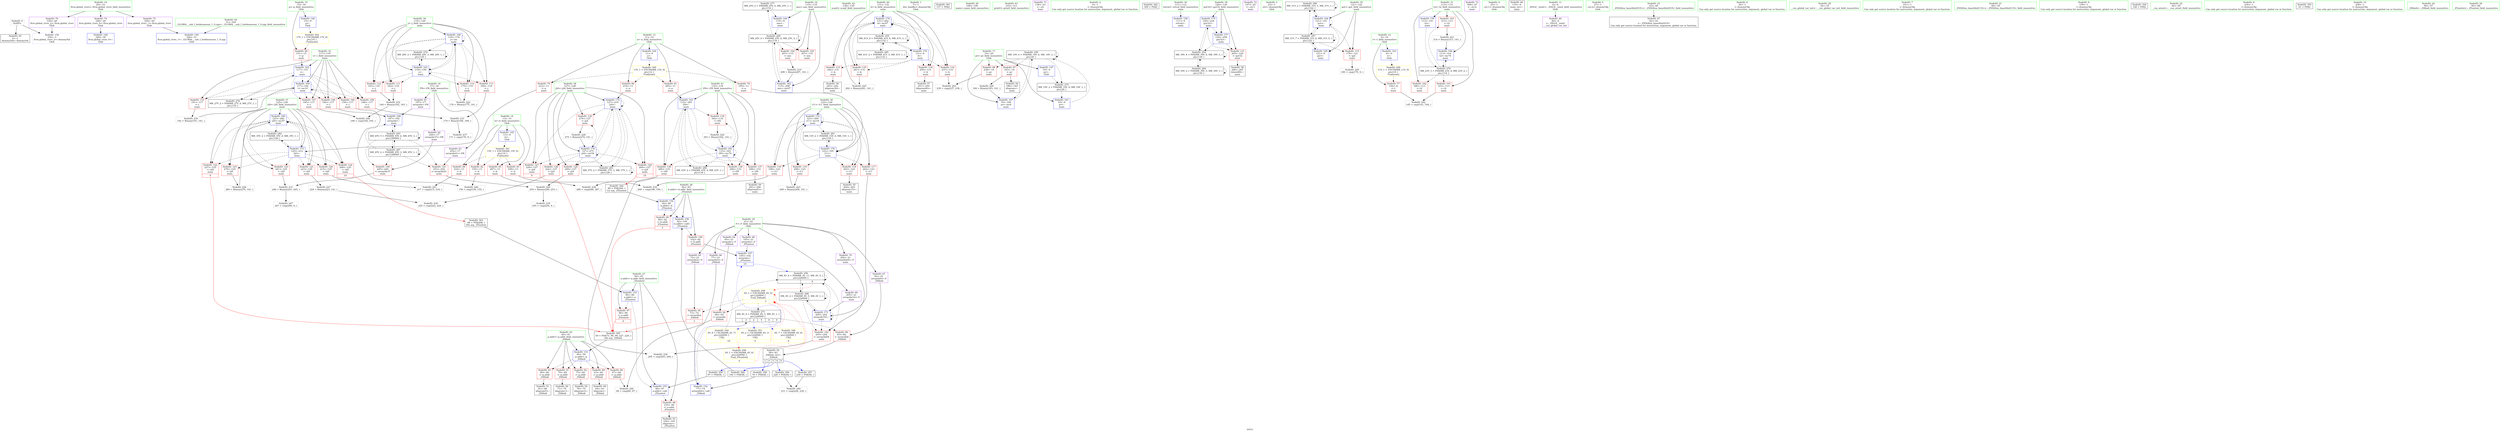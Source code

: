 digraph "SVFG" {
	label="SVFG";

	Node0x55d8b4925280 [shape=record,color=grey,label="{NodeID: 0\nNullPtr}"];
	Node0x55d8b4925280 -> Node0x55d8b494dac0[style=solid];
	Node0x55d8b4925280 -> Node0x55d8b4955170[style=solid];
	Node0x55d8b4956a00 [shape=record,color=blue,label="{NodeID: 180\n125\<--280\ni20\<--inc57\nmain\n}"];
	Node0x55d8b4956a00 -> Node0x55d8b49537c0[style=dashed];
	Node0x55d8b4956a00 -> Node0x55d8b4953890[style=dashed];
	Node0x55d8b4956a00 -> Node0x55d8b4953960[style=dashed];
	Node0x55d8b4956a00 -> Node0x55d8b4953a30[style=dashed];
	Node0x55d8b4956a00 -> Node0x55d8b4953b00[style=dashed];
	Node0x55d8b4956a00 -> Node0x55d8b4953bd0[style=dashed];
	Node0x55d8b4956a00 -> Node0x55d8b4956a00[style=dashed];
	Node0x55d8b4956a00 -> Node0x55d8b4970120[style=dashed];
	Node0x55d8b494dd40 [shape=record,color=red,label="{NodeID: 97\n96\<--90\n\<--a.addr\n_Z5uniteii\n|{<s0>4}}"];
	Node0x55d8b494dd40:s0 -> Node0x55d8b498b890[style=solid,color=red];
	Node0x55d8b4937ee0 [shape=record,color=green,label="{NodeID: 14\n13\<--14\nb\<--b_field_insensitive\nGlob }"];
	Node0x55d8b4937ee0 -> Node0x55d8b49508c0[style=solid];
	Node0x55d8b4937ee0 -> Node0x55d8b4950990[style=solid];
	Node0x55d8b4937ee0 -> Node0x55d8b4950a60[style=solid];
	Node0x55d8b4937ee0 -> Node0x55d8b4950b30[style=solid];
	Node0x55d8b4937ee0 -> Node0x55d8b4954c70[style=solid];
	Node0x55d8b498b180 [shape=record,color=black,label="{NodeID: 360\n100 = PHI(58, )\n}"];
	Node0x55d8b498b180 -> Node0x55d8b4955680[style=solid];
	Node0x55d8b496e820 [shape=record,color=black,label="{NodeID: 277\nMR_25V_2 = PHI(MR_25V_4, MR_25V_1, )\npts\{116 \}\n}"];
	Node0x55d8b496e820 -> Node0x55d8b49559c0[style=dashed];
	Node0x55d8b494e8a0 [shape=record,color=red,label="{NodeID: 111\n162\<--119\n\<--j\nmain\n}"];
	Node0x55d8b494e8a0 -> Node0x55d8b495b1e0[style=solid];
	Node0x55d8b4939d20 [shape=record,color=green,label="{NodeID: 28\n92\<--93\nb.addr\<--b.addr_field_insensitive\n_Z5uniteii\n}"];
	Node0x55d8b4939d20 -> Node0x55d8b494dee0[style=solid];
	Node0x55d8b4939d20 -> Node0x55d8b494dfb0[style=solid];
	Node0x55d8b4939d20 -> Node0x55d8b49554e0[style=solid];
	Node0x55d8b4939d20 -> Node0x55d8b4955680[style=solid];
	Node0x55d8b4953bd0 [shape=record,color=red,label="{NodeID: 125\n279\<--125\n\<--i20\nmain\n}"];
	Node0x55d8b4953bd0 -> Node0x55d8b495a8e0[style=solid];
	Node0x55d8b494d910 [shape=record,color=green,label="{NodeID: 42\n138\<--139\nscanf\<--scanf_field_insensitive\n}"];
	Node0x55d8b495a2e0 [shape=record,color=grey,label="{NodeID: 222\n176 = Binary(175, 141, )\n}"];
	Node0x55d8b495a2e0 -> Node0x55d8b4955ea0[style=solid];
	Node0x55d8b4954730 [shape=record,color=red,label="{NodeID: 139\n302\<--133\n\<--i59\nmain\n}"];
	Node0x55d8b4954730 -> Node0x55d8b495a5e0[style=solid];
	Node0x55d8b494f310 [shape=record,color=black,label="{NodeID: 56\n243\<--242\nidxprom36\<--\nmain\n}"];
	Node0x55d8b495b7e0 [shape=record,color=grey,label="{NodeID: 236\n295 = cmp(293, 294, )\n}"];
	Node0x55d8b4955410 [shape=record,color=blue,label="{NodeID: 153\n90\<--88\na.addr\<--a\n_Z5uniteii\n}"];
	Node0x55d8b4955410 -> Node0x55d8b494dd40[style=dashed];
	Node0x55d8b4955410 -> Node0x55d8b49555b0[style=dashed];
	Node0x55d8b494fe70 [shape=record,color=purple,label="{NodeID: 70\n292\<--21\narrayidx64\<--F\nmain\n}"];
	Node0x55d8b494fe70 -> Node0x55d8b49549a0[style=solid];
	Node0x55d8b4955f70 [shape=record,color=blue,label="{NodeID: 167\n19\<--184\npr\<--inc8\nmain\n}"];
	Node0x55d8b4955f70 -> Node0x55d8b4968a20[style=dashed];
	Node0x55d8b4950a60 [shape=record,color=red,label="{NodeID: 84\n216\<--13\n\<--b\nmain\n}"];
	Node0x55d8b4950a60 -> Node0x55d8b495bf60[style=solid];
	Node0x55d8b493b5b0 [shape=record,color=green,label="{NodeID: 1\n7\<--1\n__dso_handle\<--dummyObj\nGlob }"];
	Node0x55d8b4956ad0 [shape=record,color=blue,label="{NodeID: 181\n133\<--283\ni59\<--\nmain\n}"];
	Node0x55d8b4956ad0 -> Node0x55d8b49544c0[style=dashed];
	Node0x55d8b4956ad0 -> Node0x55d8b4954590[style=dashed];
	Node0x55d8b4956ad0 -> Node0x55d8b4954660[style=dashed];
	Node0x55d8b4956ad0 -> Node0x55d8b4954730[style=dashed];
	Node0x55d8b4956ad0 -> Node0x55d8b4956c70[style=dashed];
	Node0x55d8b4956ad0 -> Node0x55d8b4971520[style=dashed];
	Node0x55d8b494de10 [shape=record,color=red,label="{NodeID: 98\n103\<--90\n\<--a.addr\n_Z5uniteii\n}"];
	Node0x55d8b494de10 -> Node0x55d8b494f0a0[style=solid];
	Node0x55d8b4937f70 [shape=record,color=green,label="{NodeID: 15\n15\<--16\np\<--p_field_insensitive\nGlob }"];
	Node0x55d8b4937f70 -> Node0x55d8b4950c00[style=solid];
	Node0x55d8b4937f70 -> Node0x55d8b4954d70[style=solid];
	Node0x55d8b498b2c0 [shape=record,color=black,label="{NodeID: 361\n137 = PHI()\n}"];
	Node0x55d8b496ed20 [shape=record,color=black,label="{NodeID: 278\nMR_27V_2 = PHI(MR_27V_4, MR_27V_1, )\npts\{118 \}\n}"];
	Node0x55d8b496ed20 -> Node0x55d8b4955b60[style=dashed];
	Node0x55d8b494e970 [shape=record,color=red,label="{NodeID: 112\n163\<--119\n\<--j\nmain\n}"];
	Node0x55d8b494e970 -> Node0x55d8b495b1e0[style=solid];
	Node0x55d8b4939df0 [shape=record,color=green,label="{NodeID: 29\n108\<--109\nmain\<--main_field_insensitive\n}"];
	Node0x55d8b4953ca0 [shape=record,color=red,label="{NodeID: 126\n222\<--127\n\<--j24\nmain\n}"];
	Node0x55d8b4953ca0 -> Node0x55d8b495bc60[style=solid];
	Node0x55d8b494d9a0 [shape=record,color=green,label="{NodeID: 43\n310\<--311\nprintf\<--printf_field_insensitive\n}"];
	Node0x55d8b495a460 [shape=record,color=grey,label="{NodeID: 223\n209 = Binary(208, 141, )\n}"];
	Node0x55d8b495a460 -> Node0x55d8b4956380[style=solid];
	Node0x55d8b4954800 [shape=record,color=red,label="{NodeID: 140\n245\<--244\n\<--arrayidx37\nmain\n}"];
	Node0x55d8b4954800 -> Node0x55d8b495b060[style=solid];
	Node0x55d8b494f3e0 [shape=record,color=black,label="{NodeID: 57\n251\<--250\nidxprom40\<--\nmain\n}"];
	Node0x55d8b495b960 [shape=record,color=grey,label="{NodeID: 237\n171 = cmp(170, 9, )\n}"];
	Node0x55d8b49554e0 [shape=record,color=blue,label="{NodeID: 154\n92\<--89\nb.addr\<--b\n_Z5uniteii\n}"];
	Node0x55d8b49554e0 -> Node0x55d8b494dee0[style=dashed];
	Node0x55d8b49554e0 -> Node0x55d8b4955680[style=dashed];
	Node0x55d8b494ff40 [shape=record,color=purple,label="{NodeID: 71\n136\<--23\n\<--.str\nmain\n}"];
	Node0x55d8b4956040 [shape=record,color=blue,label="{NodeID: 168\n187\<--182\narrayidx\<--\nmain\n}"];
	Node0x55d8b4956040 -> Node0x55d8b4973820[style=dashed];
	Node0x55d8b4950b30 [shape=record,color=red,label="{NodeID: 85\n287\<--13\n\<--b\nmain\n}"];
	Node0x55d8b4950b30 -> Node0x55d8b495bae0[style=solid];
	Node0x55d8b49382a0 [shape=record,color=green,label="{NodeID: 2\n9\<--1\n\<--dummyObj\nCan only get source location for instruction, argument, global var or function.}"];
	Node0x55d8b4978ca0 [shape=record,color=yellow,style=double,label="{NodeID: 348\n4V_7 = CSCHI(MR_4V_6)\npts\{220000 \}\nCS[]|{<s0>9}}"];
	Node0x55d8b4978ca0:s0 -> Node0x55d8b4974b10[style=dashed,color=red];
	Node0x55d8b4956ba0 [shape=record,color=blue,label="{NodeID: 182\n115\<--298\nans\<--inc67\nmain\n}"];
	Node0x55d8b4956ba0 -> Node0x55d8b4972420[style=dashed];
	Node0x55d8b494dee0 [shape=record,color=red,label="{NodeID: 99\n99\<--92\n\<--b.addr\n_Z5uniteii\n|{<s0>5}}"];
	Node0x55d8b494dee0:s0 -> Node0x55d8b498b890[style=solid,color=red];
	Node0x55d8b4938040 [shape=record,color=green,label="{NodeID: 16\n17\<--18\nPR\<--PR_field_insensitive\nGlob }"];
	Node0x55d8b4938040 -> Node0x55d8b494f720[style=solid];
	Node0x55d8b4938040 -> Node0x55d8b494f7f0[style=solid];
	Node0x55d8b4938040 -> Node0x55d8b494f8c0[style=solid];
	Node0x55d8b498b390 [shape=record,color=black,label="{NodeID: 362\n309 = PHI()\n}"];
	Node0x55d8b496f220 [shape=record,color=black,label="{NodeID: 279\nMR_29V_2 = PHI(MR_29V_3, MR_29V_1, )\npts\{120 \}\n}"];
	Node0x55d8b496f220 -> Node0x55d8b4955c30[style=dashed];
	Node0x55d8b496f220 -> Node0x55d8b496f220[style=dashed];
	Node0x55d8b494ea40 [shape=record,color=red,label="{NodeID: 113\n169\<--119\n\<--j\nmain\n}"];
	Node0x55d8b494ea40 -> Node0x55d8b495b360[style=solid];
	Node0x55d8b493a620 [shape=record,color=green,label="{NodeID: 30\n111\<--112\nretval\<--retval_field_insensitive\nmain\n}"];
	Node0x55d8b493a620 -> Node0x55d8b4955820[style=solid];
	Node0x55d8b4973820 [shape=record,color=black,label="{NodeID: 293\nMR_45V_5 = PHI(MR_45V_4, MR_45V_3, )\npts\{180000 \}\n}"];
	Node0x55d8b4973820 -> Node0x55d8b4954800[style=dashed];
	Node0x55d8b4973820 -> Node0x55d8b49548d0[style=dashed];
	Node0x55d8b4973820 -> Node0x55d8b4956040[style=dashed];
	Node0x55d8b4973820 -> Node0x55d8b4971a20[style=dashed];
	Node0x55d8b4973820 -> Node0x55d8b4973820[style=dashed];
	Node0x55d8b4953d70 [shape=record,color=red,label="{NodeID: 127\n229\<--127\n\<--j24\nmain\n|{<s0>9}}"];
	Node0x55d8b4953d70:s0 -> Node0x55d8b498b890[style=solid,color=red];
	Node0x55d8b494da30 [shape=record,color=green,label="{NodeID: 44\n31\<--324\n_GLOBAL__sub_I_lordmonsoon_1_0.cpp\<--_GLOBAL__sub_I_lordmonsoon_1_0.cpp_field_insensitive\n}"];
	Node0x55d8b494da30 -> Node0x55d8b4955070[style=solid];
	Node0x55d8b495a5e0 [shape=record,color=grey,label="{NodeID: 224\n303 = Binary(302, 141, )\n}"];
	Node0x55d8b495a5e0 -> Node0x55d8b4956c70[style=solid];
	Node0x55d8b49548d0 [shape=record,color=red,label="{NodeID: 141\n253\<--252\n\<--arrayidx41\nmain\n}"];
	Node0x55d8b49548d0 -> Node0x55d8b4959fe0[style=solid];
	Node0x55d8b494f4b0 [shape=record,color=black,label="{NodeID: 58\n266\<--265\ntobool49\<--\nmain\n}"];
	Node0x55d8b495bae0 [shape=record,color=grey,label="{NodeID: 238\n288 = cmp(286, 287, )\n}"];
	Node0x55d8b49555b0 [shape=record,color=blue,label="{NodeID: 155\n90\<--97\na.addr\<--call\n_Z5uniteii\n}"];
	Node0x55d8b49555b0 -> Node0x55d8b494de10[style=dashed];
	Node0x55d8b4950010 [shape=record,color=purple,label="{NodeID: 72\n147\<--25\n\<--.str.1\nmain\n}"];
	Node0x55d8b4956110 [shape=record,color=blue,label="{NodeID: 169\n117\<--192\ni\<--inc10\nmain\n}"];
	Node0x55d8b4956110 -> Node0x55d8b494e490[style=dashed];
	Node0x55d8b4956110 -> Node0x55d8b494e560[style=dashed];
	Node0x55d8b4956110 -> Node0x55d8b494e630[style=dashed];
	Node0x55d8b4956110 -> Node0x55d8b494e700[style=dashed];
	Node0x55d8b4956110 -> Node0x55d8b494e7d0[style=dashed];
	Node0x55d8b4956110 -> Node0x55d8b4956110[style=dashed];
	Node0x55d8b4956110 -> Node0x55d8b496ed20[style=dashed];
	Node0x55d8b4950c00 [shape=record,color=red,label="{NodeID: 86\n151\<--15\n\<--p\nmain\n}"];
	Node0x55d8b4950c00 -> Node0x55d8b4955b60[style=solid];
	Node0x55d8b4938800 [shape=record,color=green,label="{NodeID: 3\n23\<--1\n.str\<--dummyObj\nGlob }"];
	Node0x55d8b4978e00 [shape=record,color=yellow,style=double,label="{NodeID: 349\n4V_8 = CSCHI(MR_4V_7)\npts\{220000 \}\nCS[]|{|<s1>10}}"];
	Node0x55d8b4978e00 -> Node0x55d8b4967b20[style=dashed];
	Node0x55d8b4978e00:s1 -> Node0x55d8b4974920[style=dashed,color=red];
	Node0x55d8b4956c70 [shape=record,color=blue,label="{NodeID: 183\n133\<--303\ni59\<--inc70\nmain\n}"];
	Node0x55d8b4956c70 -> Node0x55d8b49544c0[style=dashed];
	Node0x55d8b4956c70 -> Node0x55d8b4954590[style=dashed];
	Node0x55d8b4956c70 -> Node0x55d8b4954660[style=dashed];
	Node0x55d8b4956c70 -> Node0x55d8b4954730[style=dashed];
	Node0x55d8b4956c70 -> Node0x55d8b4956c70[style=dashed];
	Node0x55d8b4956c70 -> Node0x55d8b4971520[style=dashed];
	Node0x55d8b494dfb0 [shape=record,color=red,label="{NodeID: 100\n102\<--92\n\<--b.addr\n_Z5uniteii\n}"];
	Node0x55d8b494dfb0 -> Node0x55d8b4955750[style=solid];
	Node0x55d8b4938110 [shape=record,color=green,label="{NodeID: 17\n19\<--20\npr\<--pr_field_insensitive\nGlob }"];
	Node0x55d8b4938110 -> Node0x55d8b4950cd0[style=solid];
	Node0x55d8b4938110 -> Node0x55d8b4950da0[style=solid];
	Node0x55d8b4938110 -> Node0x55d8b4954e70[style=solid];
	Node0x55d8b4938110 -> Node0x55d8b4955a90[style=solid];
	Node0x55d8b4938110 -> Node0x55d8b4955f70[style=solid];
	Node0x55d8b498b520 [shape=record,color=black,label="{NodeID: 363\n88 = PHI(268, )\n0th arg _Z5uniteii }"];
	Node0x55d8b498b520 -> Node0x55d8b4955410[style=solid];
	Node0x55d8b496f720 [shape=record,color=black,label="{NodeID: 280\nMR_31V_2 = PHI(MR_31V_3, MR_31V_1, )\npts\{122 \}\n}"];
	Node0x55d8b496f720 -> Node0x55d8b4955d00[style=dashed];
	Node0x55d8b496f720 -> Node0x55d8b496f720[style=dashed];
	Node0x55d8b494eb10 [shape=record,color=red,label="{NodeID: 114\n175\<--119\n\<--j\nmain\n}"];
	Node0x55d8b494eb10 -> Node0x55d8b495a2e0[style=solid];
	Node0x55d8b493a6f0 [shape=record,color=green,label="{NodeID: 31\n113\<--114\nt2\<--t2_field_insensitive\nmain\n}"];
	Node0x55d8b493a6f0 -> Node0x55d8b494e080[style=solid];
	Node0x55d8b493a6f0 -> Node0x55d8b494e150[style=solid];
	Node0x55d8b493a6f0 -> Node0x55d8b494e220[style=solid];
	Node0x55d8b493a6f0 -> Node0x55d8b49558f0[style=solid];
	Node0x55d8b493a6f0 -> Node0x55d8b4956d40[style=solid];
	Node0x55d8b4953e40 [shape=record,color=red,label="{NodeID: 128\n249\<--127\n\<--j24\nmain\n}"];
	Node0x55d8b4953e40 -> Node0x55d8b4959fe0[style=solid];
	Node0x55d8b494dac0 [shape=record,color=black,label="{NodeID: 45\n2\<--3\ndummyVal\<--dummyVal\n}"];
	Node0x55d8b495a760 [shape=record,color=grey,label="{NodeID: 225\n262 = Binary(261, 141, )\n}"];
	Node0x55d8b495a760 -> Node0x55d8b4956860[style=solid];
	Node0x55d8b49549a0 [shape=record,color=red,label="{NodeID: 142\n293\<--292\n\<--arrayidx64\nmain\n}"];
	Node0x55d8b49549a0 -> Node0x55d8b495b7e0[style=solid];
	Node0x55d8b494f580 [shape=record,color=black,label="{NodeID: 59\n291\<--290\nidxprom63\<--\nmain\n}"];
	Node0x55d8b495bc60 [shape=record,color=grey,label="{NodeID: 239\n225 = cmp(222, 224, )\n}"];
	Node0x55d8b4955680 [shape=record,color=blue,label="{NodeID: 156\n92\<--100\nb.addr\<--call1\n_Z5uniteii\n}"];
	Node0x55d8b4955680 -> Node0x55d8b494dfb0[style=dashed];
	Node0x55d8b49500e0 [shape=record,color=purple,label="{NodeID: 73\n308\<--27\n\<--.str.2\nmain\n}"];
	Node0x55d8b49561e0 [shape=record,color=blue,label="{NodeID: 170\n123\<--195\ni11\<--\nmain\n}"];
	Node0x55d8b49561e0 -> Node0x55d8b4953480[style=dashed];
	Node0x55d8b49561e0 -> Node0x55d8b4953550[style=dashed];
	Node0x55d8b49561e0 -> Node0x55d8b4953620[style=dashed];
	Node0x55d8b49561e0 -> Node0x55d8b49536f0[style=dashed];
	Node0x55d8b49561e0 -> Node0x55d8b4956380[style=dashed];
	Node0x55d8b49561e0 -> Node0x55d8b496fc20[style=dashed];
	Node0x55d8b4950cd0 [shape=record,color=red,label="{NodeID: 87\n183\<--19\n\<--pr\nmain\n}"];
	Node0x55d8b4950cd0 -> Node0x55d8b494f170[style=solid];
	Node0x55d8b4950cd0 -> Node0x55d8b495ad60[style=solid];
	Node0x55d8b4939160 [shape=record,color=green,label="{NodeID: 4\n25\<--1\n.str.1\<--dummyObj\nGlob }"];
	Node0x55d8b4956d40 [shape=record,color=blue,label="{NodeID: 184\n113\<--314\nt2\<--inc74\nmain\n}"];
	Node0x55d8b4956d40 -> Node0x55d8b496e320[style=dashed];
	Node0x55d8b494e080 [shape=record,color=red,label="{NodeID: 101\n143\<--113\n\<--t2\nmain\n}"];
	Node0x55d8b494e080 -> Node0x55d8b495c0e0[style=solid];
	Node0x55d8b4938d00 [shape=record,color=green,label="{NodeID: 18\n21\<--22\nF\<--F_field_insensitive\nGlob }"];
	Node0x55d8b4938d00 -> Node0x55d8b494f990[style=solid];
	Node0x55d8b4938d00 -> Node0x55d8b494fa60[style=solid];
	Node0x55d8b4938d00 -> Node0x55d8b494fb30[style=solid];
	Node0x55d8b4938d00 -> Node0x55d8b494fc00[style=solid];
	Node0x55d8b4938d00 -> Node0x55d8b494fcd0[style=solid];
	Node0x55d8b4938d00 -> Node0x55d8b494fda0[style=solid];
	Node0x55d8b4938d00 -> Node0x55d8b494fe70[style=solid];
	Node0x55d8b498b750 [shape=record,color=black,label="{NodeID: 364\n89 = PHI(269, )\n1st arg _Z5uniteii }"];
	Node0x55d8b498b750 -> Node0x55d8b49554e0[style=solid];
	Node0x55d8b496fc20 [shape=record,color=black,label="{NodeID: 281\nMR_33V_2 = PHI(MR_33V_4, MR_33V_1, )\npts\{124 \}\n}"];
	Node0x55d8b496fc20 -> Node0x55d8b49561e0[style=dashed];
	Node0x55d8b494ebe0 [shape=record,color=red,label="{NodeID: 115\n179\<--121\n\<--gut\nmain\n}"];
	Node0x55d8b494ebe0 -> Node0x55d8b495c560[style=solid];
	Node0x55d8b493a7c0 [shape=record,color=green,label="{NodeID: 32\n115\<--116\nans\<--ans_field_insensitive\nmain\n}"];
	Node0x55d8b493a7c0 -> Node0x55d8b494e2f0[style=solid];
	Node0x55d8b493a7c0 -> Node0x55d8b494e3c0[style=solid];
	Node0x55d8b493a7c0 -> Node0x55d8b49559c0[style=solid];
	Node0x55d8b493a7c0 -> Node0x55d8b4956ba0[style=solid];
	Node0x55d8b4953f10 [shape=record,color=red,label="{NodeID: 129\n269\<--127\n\<--j24\nmain\n|{<s0>10}}"];
	Node0x55d8b4953f10:s0 -> Node0x55d8b498b750[style=solid,color=red];
	Node0x55d8b494db50 [shape=record,color=black,label="{NodeID: 46\n110\<--9\nmain_ret\<--\nmain\n}"];
	Node0x55d8b495a8e0 [shape=record,color=grey,label="{NodeID: 226\n280 = Binary(279, 141, )\n}"];
	Node0x55d8b495a8e0 -> Node0x55d8b4956a00[style=solid];
	Node0x55d8b4954a70 [shape=record,color=blue,label="{NodeID: 143\n8\<--9\nt\<--\nGlob }"];
	Node0x55d8b4954a70 -> Node0x55d8b4974bf0[style=dashed];
	Node0x55d8b494f650 [shape=record,color=purple,label="{NodeID: 60\n40\<--4\n\<--_ZStL8__ioinit\n__cxx_global_var_init\n}"];
	Node0x55d8b495bde0 [shape=record,color=grey,label="{NodeID: 240\n231 = cmp(228, 230, )\n}"];
	Node0x55d8b4955750 [shape=record,color=blue,label="{NodeID: 157\n105\<--102\narrayidx\<--\n_Z5uniteii\n|{<s0>10}}"];
	Node0x55d8b4955750:s0 -> Node0x55d8b4967b20[style=dashed,color=blue];
	Node0x55d8b49501b0 [shape=record,color=purple,label="{NodeID: 74\n328\<--29\nllvm.global_ctors_0\<--llvm.global_ctors\nGlob }"];
	Node0x55d8b49501b0 -> Node0x55d8b4954f70[style=solid];
	Node0x55d8b4967120 [shape=record,color=black,label="{NodeID: 254\nMR_39V_4 = PHI(MR_39V_8, MR_39V_3, )\npts\{130 \}\n}"];
	Node0x55d8b4967120 -> Node0x55d8b49565f0[style=dashed];
	Node0x55d8b4967120 -> Node0x55d8b4967120[style=dashed];
	Node0x55d8b4967120 -> Node0x55d8b4970b20[style=dashed];
	Node0x55d8b49562b0 [shape=record,color=blue,label="{NodeID: 171\n205\<--202\narrayidx16\<--\nmain\n}"];
	Node0x55d8b49562b0 -> Node0x55d8b49549a0[style=dashed];
	Node0x55d8b49562b0 -> Node0x55d8b49562b0[style=dashed];
	Node0x55d8b49562b0 -> Node0x55d8b4967b20[style=dashed];
	Node0x55d8b49562b0 -> Node0x55d8b4971f20[style=dashed];
	Node0x55d8b4950da0 [shape=record,color=red,label="{NodeID: 88\n238\<--19\n\<--pr\nmain\n}"];
	Node0x55d8b4950da0 -> Node0x55d8b495c260[style=solid];
	Node0x55d8b49391f0 [shape=record,color=green,label="{NodeID: 5\n27\<--1\n.str.2\<--dummyObj\nGlob }"];
	Node0x55d8b49790c0 [shape=record,color=yellow,style=double,label="{NodeID: 351\n4V_2 = CSCHI(MR_4V_1)\npts\{220000 \}\nCS[]|{<s0>5}}"];
	Node0x55d8b49790c0:s0 -> Node0x55d8b4974b10[style=dashed,color=red];
	Node0x55d8b494e150 [shape=record,color=red,label="{NodeID: 102\n306\<--113\n\<--t2\nmain\n}"];
	Node0x55d8b4938dd0 [shape=record,color=green,label="{NodeID: 19\n29\<--33\nllvm.global_ctors\<--llvm.global_ctors_field_insensitive\nGlob }"];
	Node0x55d8b4938dd0 -> Node0x55d8b49501b0[style=solid];
	Node0x55d8b4938dd0 -> Node0x55d8b49502b0[style=solid];
	Node0x55d8b4938dd0 -> Node0x55d8b49503b0[style=solid];
	Node0x55d8b498b890 [shape=record,color=black,label="{NodeID: 365\n59 = PHI(73, 96, 99, 227, 229, )\n0th arg _Z4findi }"];
	Node0x55d8b498b890 -> Node0x55d8b4955270[style=solid];
	Node0x55d8b4970120 [shape=record,color=black,label="{NodeID: 282\nMR_35V_2 = PHI(MR_35V_4, MR_35V_1, )\npts\{126 \}\n}"];
	Node0x55d8b4970120 -> Node0x55d8b4956450[style=dashed];
	Node0x55d8b4953480 [shape=record,color=red,label="{NodeID: 116\n198\<--123\n\<--i11\nmain\n}"];
	Node0x55d8b4953480 -> Node0x55d8b495b4e0[style=solid];
	Node0x55d8b493a890 [shape=record,color=green,label="{NodeID: 33\n117\<--118\ni\<--i_field_insensitive\nmain\n}"];
	Node0x55d8b493a890 -> Node0x55d8b494e490[style=solid];
	Node0x55d8b493a890 -> Node0x55d8b494e560[style=solid];
	Node0x55d8b493a890 -> Node0x55d8b494e630[style=solid];
	Node0x55d8b493a890 -> Node0x55d8b494e700[style=solid];
	Node0x55d8b493a890 -> Node0x55d8b494e7d0[style=solid];
	Node0x55d8b493a890 -> Node0x55d8b4955b60[style=solid];
	Node0x55d8b493a890 -> Node0x55d8b4956110[style=solid];
	Node0x55d8b4974920 [shape=record,color=yellow,style=double,label="{NodeID: 296\n4V_1 = ENCHI(MR_4V_0)\npts\{220000 \}\nFun[_Z5uniteii]|{<s0>4}}"];
	Node0x55d8b4974920:s0 -> Node0x55d8b4974b10[style=dashed,color=red];
	Node0x55d8b4953fe0 [shape=record,color=red,label="{NodeID: 130\n274\<--127\n\<--j24\nmain\n}"];
	Node0x55d8b4953fe0 -> Node0x55d8b495abe0[style=solid];
	Node0x55d8b494dbe0 [shape=record,color=black,label="{NodeID: 47\n42\<--43\n\<--_ZNSt8ios_base4InitD1Ev\nCan only get source location for instruction, argument, global var or function.}"];
	Node0x55d8b495aa60 [shape=record,color=grey,label="{NodeID: 227\n224 = Binary(223, 141, )\n}"];
	Node0x55d8b495aa60 -> Node0x55d8b495bc60[style=solid];
	Node0x55d8b4954b70 [shape=record,color=blue,label="{NodeID: 144\n11\<--9\na\<--\nGlob }"];
	Node0x55d8b4954b70 -> Node0x55d8b4974d00[style=dashed];
	Node0x55d8b494f720 [shape=record,color=purple,label="{NodeID: 61\n187\<--17\narrayidx\<--PR\nmain\n}"];
	Node0x55d8b494f720 -> Node0x55d8b4956040[style=solid];
	Node0x55d8b495bf60 [shape=record,color=grey,label="{NodeID: 241\n217 = cmp(215, 216, )\n}"];
	Node0x55d8b4955820 [shape=record,color=blue,label="{NodeID: 158\n111\<--9\nretval\<--\nmain\n}"];
	Node0x55d8b49502b0 [shape=record,color=purple,label="{NodeID: 75\n329\<--29\nllvm.global_ctors_1\<--llvm.global_ctors\nGlob }"];
	Node0x55d8b49502b0 -> Node0x55d8b4955070[style=solid];
	Node0x55d8b4967620 [shape=record,color=black,label="{NodeID: 255\nMR_41V_4 = PHI(MR_41V_8, MR_41V_3, )\npts\{132 \}\n}"];
	Node0x55d8b4967620 -> Node0x55d8b49566c0[style=dashed];
	Node0x55d8b4967620 -> Node0x55d8b4967620[style=dashed];
	Node0x55d8b4967620 -> Node0x55d8b4971020[style=dashed];
	Node0x55d8b4956380 [shape=record,color=blue,label="{NodeID: 172\n123\<--209\ni11\<--inc18\nmain\n}"];
	Node0x55d8b4956380 -> Node0x55d8b4953480[style=dashed];
	Node0x55d8b4956380 -> Node0x55d8b4953550[style=dashed];
	Node0x55d8b4956380 -> Node0x55d8b4953620[style=dashed];
	Node0x55d8b4956380 -> Node0x55d8b49536f0[style=dashed];
	Node0x55d8b4956380 -> Node0x55d8b4956380[style=dashed];
	Node0x55d8b4956380 -> Node0x55d8b496fc20[style=dashed];
	Node0x55d8b4950e70 [shape=record,color=red,label="{NodeID: 89\n63\<--60\n\<--p.addr\n_Z4findi\n}"];
	Node0x55d8b4950e70 -> Node0x55d8b494ec90[style=solid];
	Node0x55d8b4939280 [shape=record,color=green,label="{NodeID: 6\n30\<--1\n\<--dummyObj\nCan only get source location for instruction, argument, global var or function.}"];
	Node0x55d8b494e220 [shape=record,color=red,label="{NodeID: 103\n313\<--113\n\<--t2\nmain\n}"];
	Node0x55d8b494e220 -> Node0x55d8b495a160[style=solid];
	Node0x55d8b4938ea0 [shape=record,color=green,label="{NodeID: 20\n34\<--35\n__cxx_global_var_init\<--__cxx_global_var_init_field_insensitive\n}"];
	Node0x55d8b4970620 [shape=record,color=black,label="{NodeID: 283\nMR_37V_2 = PHI(MR_37V_3, MR_37V_1, )\npts\{128 \}\n}"];
	Node0x55d8b4970620 -> Node0x55d8b4956520[style=dashed];
	Node0x55d8b4970620 -> Node0x55d8b4970620[style=dashed];
	Node0x55d8b4953550 [shape=record,color=red,label="{NodeID: 117\n202\<--123\n\<--i11\nmain\n}"];
	Node0x55d8b4953550 -> Node0x55d8b49562b0[style=solid];
	Node0x55d8b493a960 [shape=record,color=green,label="{NodeID: 34\n119\<--120\nj\<--j_field_insensitive\nmain\n}"];
	Node0x55d8b493a960 -> Node0x55d8b494e8a0[style=solid];
	Node0x55d8b493a960 -> Node0x55d8b494e970[style=solid];
	Node0x55d8b493a960 -> Node0x55d8b494ea40[style=solid];
	Node0x55d8b493a960 -> Node0x55d8b494eb10[style=solid];
	Node0x55d8b493a960 -> Node0x55d8b4955c30[style=solid];
	Node0x55d8b493a960 -> Node0x55d8b4955ea0[style=solid];
	Node0x55d8b49540b0 [shape=record,color=red,label="{NodeID: 131\n265\<--129\n\<--gut32\nmain\n}"];
	Node0x55d8b49540b0 -> Node0x55d8b494f4b0[style=solid];
	Node0x55d8b494ec90 [shape=record,color=black,label="{NodeID: 48\n64\<--63\nidxprom\<--\n_Z4findi\n}"];
	Node0x55d8b495abe0 [shape=record,color=grey,label="{NodeID: 228\n275 = Binary(274, 141, )\n}"];
	Node0x55d8b495abe0 -> Node0x55d8b4956930[style=solid];
	Node0x55d8b4954c70 [shape=record,color=blue,label="{NodeID: 145\n13\<--9\nb\<--\nGlob }"];
	Node0x55d8b4954c70 -> Node0x55d8b4974de0[style=dashed];
	Node0x55d8b494f7f0 [shape=record,color=purple,label="{NodeID: 62\n244\<--17\narrayidx37\<--PR\nmain\n}"];
	Node0x55d8b494f7f0 -> Node0x55d8b4954800[style=solid];
	Node0x55d8b495c0e0 [shape=record,color=grey,label="{NodeID: 242\n145 = cmp(143, 144, )\n}"];
	Node0x55d8b49558f0 [shape=record,color=blue,label="{NodeID: 159\n113\<--141\nt2\<--\nmain\n}"];
	Node0x55d8b49558f0 -> Node0x55d8b496e320[style=dashed];
	Node0x55d8b49503b0 [shape=record,color=purple,label="{NodeID: 76\n330\<--29\nllvm.global_ctors_2\<--llvm.global_ctors\nGlob }"];
	Node0x55d8b49503b0 -> Node0x55d8b4955170[style=solid];
	Node0x55d8b4967b20 [shape=record,color=black,label="{NodeID: 256\nMR_4V_6 = PHI(MR_4V_11, MR_4V_5, )\npts\{220000 \}\n|{|<s3>8}}"];
	Node0x55d8b4967b20 -> Node0x55d8b49549a0[style=dashed];
	Node0x55d8b4967b20 -> Node0x55d8b4967b20[style=dashed];
	Node0x55d8b4967b20 -> Node0x55d8b4971f20[style=dashed];
	Node0x55d8b4967b20:s3 -> Node0x55d8b4974b10[style=dashed,color=red];
	Node0x55d8b4956450 [shape=record,color=blue,label="{NodeID: 173\n125\<--212\ni20\<--\nmain\n}"];
	Node0x55d8b4956450 -> Node0x55d8b49537c0[style=dashed];
	Node0x55d8b4956450 -> Node0x55d8b4953890[style=dashed];
	Node0x55d8b4956450 -> Node0x55d8b4953960[style=dashed];
	Node0x55d8b4956450 -> Node0x55d8b4953a30[style=dashed];
	Node0x55d8b4956450 -> Node0x55d8b4953b00[style=dashed];
	Node0x55d8b4956450 -> Node0x55d8b4953bd0[style=dashed];
	Node0x55d8b4956450 -> Node0x55d8b4956a00[style=dashed];
	Node0x55d8b4956450 -> Node0x55d8b4970120[style=dashed];
	Node0x55d8b4950f40 [shape=record,color=red,label="{NodeID: 90\n67\<--60\n\<--p.addr\n_Z4findi\n}"];
	Node0x55d8b4950f40 -> Node0x55d8b495c3e0[style=solid];
	Node0x55d8b4939310 [shape=record,color=green,label="{NodeID: 7\n141\<--1\n\<--dummyObj\nCan only get source location for instruction, argument, global var or function.}"];
	Node0x55d8b494e2f0 [shape=record,color=red,label="{NodeID: 104\n297\<--115\n\<--ans\nmain\n}"];
	Node0x55d8b494e2f0 -> Node0x55d8b4959e60[style=solid];
	Node0x55d8b4938f70 [shape=record,color=green,label="{NodeID: 21\n38\<--39\n_ZNSt8ios_base4InitC1Ev\<--_ZNSt8ios_base4InitC1Ev_field_insensitive\n}"];
	Node0x55d8b4970b20 [shape=record,color=black,label="{NodeID: 284\nMR_39V_2 = PHI(MR_39V_3, MR_39V_1, )\npts\{130 \}\n}"];
	Node0x55d8b4970b20 -> Node0x55d8b4967120[style=dashed];
	Node0x55d8b4970b20 -> Node0x55d8b4970b20[style=dashed];
	Node0x55d8b4953620 [shape=record,color=red,label="{NodeID: 118\n203\<--123\n\<--i11\nmain\n}"];
	Node0x55d8b4953620 -> Node0x55d8b494f240[style=solid];
	Node0x55d8b493aa30 [shape=record,color=green,label="{NodeID: 35\n121\<--122\ngut\<--gut_field_insensitive\nmain\n}"];
	Node0x55d8b493aa30 -> Node0x55d8b494ebe0[style=solid];
	Node0x55d8b493aa30 -> Node0x55d8b4955d00[style=solid];
	Node0x55d8b493aa30 -> Node0x55d8b4955dd0[style=solid];
	Node0x55d8b4974b10 [shape=record,color=yellow,style=double,label="{NodeID: 298\n4V_1 = ENCHI(MR_4V_0)\npts\{220000 \}\nFun[_Z4findi]|{|<s3>3}}"];
	Node0x55d8b4974b10 -> Node0x55d8b4951280[style=dashed];
	Node0x55d8b4974b10 -> Node0x55d8b4951350[style=dashed];
	Node0x55d8b4974b10 -> Node0x55d8b496ca20[style=dashed];
	Node0x55d8b4974b10:s3 -> Node0x55d8b4974b10[style=dashed,color=red];
	Node0x55d8b4954180 [shape=record,color=red,label="{NodeID: 132\n237\<--131\n\<--k\nmain\n}"];
	Node0x55d8b4954180 -> Node0x55d8b495c260[style=solid];
	Node0x55d8b494ed60 [shape=record,color=black,label="{NodeID: 49\n71\<--70\nidxprom1\<--\n_Z4findi\n}"];
	Node0x55d8b495ad60 [shape=record,color=grey,label="{NodeID: 229\n184 = Binary(183, 141, )\n}"];
	Node0x55d8b495ad60 -> Node0x55d8b4955f70[style=solid];
	Node0x55d8b4954d70 [shape=record,color=blue,label="{NodeID: 146\n15\<--9\np\<--\nGlob }"];
	Node0x55d8b4954d70 -> Node0x55d8b4974ec0[style=dashed];
	Node0x55d8b494f8c0 [shape=record,color=purple,label="{NodeID: 63\n252\<--17\narrayidx41\<--PR\nmain\n}"];
	Node0x55d8b494f8c0 -> Node0x55d8b49548d0[style=solid];
	Node0x55d8b495c260 [shape=record,color=grey,label="{NodeID: 243\n239 = cmp(237, 238, )\n}"];
	Node0x55d8b49559c0 [shape=record,color=blue,label="{NodeID: 160\n115\<--9\nans\<--\nmain\n}"];
	Node0x55d8b49559c0 -> Node0x55d8b4972420[style=dashed];
	Node0x55d8b49504b0 [shape=record,color=red,label="{NodeID: 77\n144\<--8\n\<--t\nmain\n}"];
	Node0x55d8b49504b0 -> Node0x55d8b495c0e0[style=solid];
	Node0x55d8b4968020 [shape=record,color=black,label="{NodeID: 257\nMR_31V_7 = PHI(MR_31V_6, MR_31V_5, )\npts\{122 \}\n}"];
	Node0x55d8b4968020 -> Node0x55d8b494ebe0[style=dashed];
	Node0x55d8b4968020 -> Node0x55d8b4955d00[style=dashed];
	Node0x55d8b4968020 -> Node0x55d8b4955dd0[style=dashed];
	Node0x55d8b4968020 -> Node0x55d8b4968020[style=dashed];
	Node0x55d8b4968020 -> Node0x55d8b496f720[style=dashed];
	Node0x55d8b4956520 [shape=record,color=blue,label="{NodeID: 174\n127\<--219\nj24\<--\nmain\n}"];
	Node0x55d8b4956520 -> Node0x55d8b4953ca0[style=dashed];
	Node0x55d8b4956520 -> Node0x55d8b4953d70[style=dashed];
	Node0x55d8b4956520 -> Node0x55d8b4953e40[style=dashed];
	Node0x55d8b4956520 -> Node0x55d8b4953f10[style=dashed];
	Node0x55d8b4956520 -> Node0x55d8b4953fe0[style=dashed];
	Node0x55d8b4956520 -> Node0x55d8b4956520[style=dashed];
	Node0x55d8b4956520 -> Node0x55d8b4956930[style=dashed];
	Node0x55d8b4956520 -> Node0x55d8b4970620[style=dashed];
	Node0x55d8b4951010 [shape=record,color=red,label="{NodeID: 91\n70\<--60\n\<--p.addr\n_Z4findi\n}"];
	Node0x55d8b4951010 -> Node0x55d8b494ed60[style=solid];
	Node0x55d8b49398c0 [shape=record,color=green,label="{NodeID: 8\n159\<--1\n\<--dummyObj\nCan only get source location for instruction, argument, global var or function.}"];
	Node0x55d8b498aa10 [shape=record,color=black,label="{NodeID: 354\n148 = PHI()\n}"];
	Node0x55d8b496ca20 [shape=record,color=black,label="{NodeID: 271\nMR_4V_4 = PHI(MR_4V_3, MR_4V_1, )\npts\{220000 \}\n|{|<s1>3|<s2>4|<s3>5|<s4>8|<s5>9}}"];
	Node0x55d8b496ca20 -> Node0x55d8b494dc70[style=dashed];
	Node0x55d8b496ca20:s1 -> Node0x55d8b4955340[style=dashed,color=blue];
	Node0x55d8b496ca20:s2 -> Node0x55d8b49790c0[style=dashed,color=blue];
	Node0x55d8b496ca20:s3 -> Node0x55d8b4955750[style=dashed,color=blue];
	Node0x55d8b496ca20:s4 -> Node0x55d8b4978ca0[style=dashed,color=blue];
	Node0x55d8b496ca20:s5 -> Node0x55d8b4978e00[style=dashed,color=blue];
	Node0x55d8b494e3c0 [shape=record,color=red,label="{NodeID: 105\n307\<--115\n\<--ans\nmain\n}"];
	Node0x55d8b4939420 [shape=record,color=green,label="{NodeID: 22\n44\<--45\n__cxa_atexit\<--__cxa_atexit_field_insensitive\n}"];
	Node0x55d8b4971020 [shape=record,color=black,label="{NodeID: 285\nMR_41V_2 = PHI(MR_41V_3, MR_41V_1, )\npts\{132 \}\n}"];
	Node0x55d8b4971020 -> Node0x55d8b4967620[style=dashed];
	Node0x55d8b4971020 -> Node0x55d8b4971020[style=dashed];
	Node0x55d8b49536f0 [shape=record,color=red,label="{NodeID: 119\n208\<--123\n\<--i11\nmain\n}"];
	Node0x55d8b49536f0 -> Node0x55d8b495a460[style=solid];
	Node0x55d8b493ab00 [shape=record,color=green,label="{NodeID: 36\n123\<--124\ni11\<--i11_field_insensitive\nmain\n}"];
	Node0x55d8b493ab00 -> Node0x55d8b4953480[style=solid];
	Node0x55d8b493ab00 -> Node0x55d8b4953550[style=solid];
	Node0x55d8b493ab00 -> Node0x55d8b4953620[style=solid];
	Node0x55d8b493ab00 -> Node0x55d8b49536f0[style=solid];
	Node0x55d8b493ab00 -> Node0x55d8b49561e0[style=solid];
	Node0x55d8b493ab00 -> Node0x55d8b4956380[style=solid];
	Node0x55d8b4974bf0 [shape=record,color=yellow,style=double,label="{NodeID: 299\n11V_1 = ENCHI(MR_11V_0)\npts\{10 \}\nFun[main]}"];
	Node0x55d8b4974bf0 -> Node0x55d8b49504b0[style=dashed];
	Node0x55d8b4954250 [shape=record,color=red,label="{NodeID: 133\n242\<--131\n\<--k\nmain\n}"];
	Node0x55d8b4954250 -> Node0x55d8b494f310[style=solid];
	Node0x55d8b494ee30 [shape=record,color=black,label="{NodeID: 50\n76\<--75\nidxprom3\<--\n_Z4findi\n}"];
	Node0x55d8b495aee0 [shape=record,color=grey,label="{NodeID: 230\n192 = Binary(191, 141, )\n}"];
	Node0x55d8b495aee0 -> Node0x55d8b4956110[style=solid];
	Node0x55d8b4954e70 [shape=record,color=blue,label="{NodeID: 147\n19\<--9\npr\<--\nGlob }"];
	Node0x55d8b4954e70 -> Node0x55d8b496de20[style=dashed];
	Node0x55d8b494f990 [shape=record,color=purple,label="{NodeID: 64\n65\<--21\narrayidx\<--F\n_Z4findi\n}"];
	Node0x55d8b494f990 -> Node0x55d8b4951280[style=solid];
	Node0x55d8b495c3e0 [shape=record,color=grey,label="{NodeID: 244\n68 = cmp(66, 67, )\n}"];
	Node0x55d8b4955a90 [shape=record,color=blue,label="{NodeID: 161\n19\<--9\npr\<--\nmain\n}"];
	Node0x55d8b4955a90 -> Node0x55d8b4968a20[style=dashed];
	Node0x55d8b4950580 [shape=record,color=red,label="{NodeID: 78\n195\<--11\n\<--a\nmain\n}"];
	Node0x55d8b4950580 -> Node0x55d8b49561e0[style=solid];
	Node0x55d8b49565f0 [shape=record,color=blue,label="{NodeID: 175\n129\<--234\ngut32\<--\nmain\n}"];
	Node0x55d8b49565f0 -> Node0x55d8b49540b0[style=dashed];
	Node0x55d8b49565f0 -> Node0x55d8b4956790[style=dashed];
	Node0x55d8b49565f0 -> Node0x55d8b4967120[style=dashed];
	Node0x55d8b49510e0 [shape=record,color=red,label="{NodeID: 92\n75\<--60\n\<--p.addr\n_Z4findi\n}"];
	Node0x55d8b49510e0 -> Node0x55d8b494ee30[style=solid];
	Node0x55d8b4939990 [shape=record,color=green,label="{NodeID: 9\n234\<--1\n\<--dummyObj\nCan only get source location for instruction, argument, global var or function.}"];
	Node0x55d8b498ab10 [shape=record,color=black,label="{NodeID: 355\n41 = PHI()\n}"];
	Node0x55d8b494e490 [shape=record,color=red,label="{NodeID: 106\n154\<--117\n\<--i\nmain\n}"];
	Node0x55d8b494e490 -> Node0x55d8b495c6e0[style=solid];
	Node0x55d8b49394f0 [shape=record,color=green,label="{NodeID: 23\n43\<--49\n_ZNSt8ios_base4InitD1Ev\<--_ZNSt8ios_base4InitD1Ev_field_insensitive\n}"];
	Node0x55d8b49394f0 -> Node0x55d8b494dbe0[style=solid];
	Node0x55d8b4971520 [shape=record,color=black,label="{NodeID: 286\nMR_43V_2 = PHI(MR_43V_4, MR_43V_1, )\npts\{134 \}\n}"];
	Node0x55d8b4971520 -> Node0x55d8b4956ad0[style=dashed];
	Node0x55d8b49537c0 [shape=record,color=red,label="{NodeID: 120\n215\<--125\n\<--i20\nmain\n}"];
	Node0x55d8b49537c0 -> Node0x55d8b495bf60[style=solid];
	Node0x55d8b493abd0 [shape=record,color=green,label="{NodeID: 37\n125\<--126\ni20\<--i20_field_insensitive\nmain\n}"];
	Node0x55d8b493abd0 -> Node0x55d8b49537c0[style=solid];
	Node0x55d8b493abd0 -> Node0x55d8b4953890[style=solid];
	Node0x55d8b493abd0 -> Node0x55d8b4953960[style=solid];
	Node0x55d8b493abd0 -> Node0x55d8b4953a30[style=solid];
	Node0x55d8b493abd0 -> Node0x55d8b4953b00[style=solid];
	Node0x55d8b493abd0 -> Node0x55d8b4953bd0[style=solid];
	Node0x55d8b493abd0 -> Node0x55d8b4956450[style=solid];
	Node0x55d8b493abd0 -> Node0x55d8b4956a00[style=solid];
	Node0x55d8b4974d00 [shape=record,color=yellow,style=double,label="{NodeID: 300\n13V_1 = ENCHI(MR_13V_0)\npts\{12 \}\nFun[main]}"];
	Node0x55d8b4974d00 -> Node0x55d8b4950580[style=dashed];
	Node0x55d8b4974d00 -> Node0x55d8b4950650[style=dashed];
	Node0x55d8b4974d00 -> Node0x55d8b4950720[style=dashed];
	Node0x55d8b4974d00 -> Node0x55d8b49507f0[style=dashed];
	Node0x55d8b4954320 [shape=record,color=red,label="{NodeID: 134\n250\<--131\n\<--k\nmain\n}"];
	Node0x55d8b4954320 -> Node0x55d8b494f3e0[style=solid];
	Node0x55d8b494ef00 [shape=record,color=black,label="{NodeID: 51\n81\<--80\nidxprom5\<--\n_Z4findi\n}"];
	Node0x55d8b495b060 [shape=record,color=grey,label="{NodeID: 231\n246 = Binary(241, 245, )\n}"];
	Node0x55d8b495b060 -> Node0x55d8b495c860[style=solid];
	Node0x55d8b4954f70 [shape=record,color=blue,label="{NodeID: 148\n328\<--30\nllvm.global_ctors_0\<--\nGlob }"];
	Node0x55d8b494fa60 [shape=record,color=purple,label="{NodeID: 65\n72\<--21\narrayidx2\<--F\n_Z4findi\n}"];
	Node0x55d8b494fa60 -> Node0x55d8b4951350[style=solid];
	Node0x55d8b495c560 [shape=record,color=grey,label="{NodeID: 245\n180 = cmp(179, 9, )\n}"];
	Node0x55d8b4955b60 [shape=record,color=blue,label="{NodeID: 162\n117\<--151\ni\<--\nmain\n}"];
	Node0x55d8b4955b60 -> Node0x55d8b494e490[style=dashed];
	Node0x55d8b4955b60 -> Node0x55d8b494e560[style=dashed];
	Node0x55d8b4955b60 -> Node0x55d8b494e630[style=dashed];
	Node0x55d8b4955b60 -> Node0x55d8b494e700[style=dashed];
	Node0x55d8b4955b60 -> Node0x55d8b494e7d0[style=dashed];
	Node0x55d8b4955b60 -> Node0x55d8b4956110[style=dashed];
	Node0x55d8b4955b60 -> Node0x55d8b496ed20[style=dashed];
	Node0x55d8b4950650 [shape=record,color=red,label="{NodeID: 79\n212\<--11\n\<--a\nmain\n}"];
	Node0x55d8b4950650 -> Node0x55d8b4956450[style=solid];
	Node0x55d8b4968a20 [shape=record,color=black,label="{NodeID: 259\nMR_19V_4 = PHI(MR_19V_6, MR_19V_3, )\npts\{20 \}\n}"];
	Node0x55d8b4968a20 -> Node0x55d8b4950cd0[style=dashed];
	Node0x55d8b4968a20 -> Node0x55d8b4950da0[style=dashed];
	Node0x55d8b4968a20 -> Node0x55d8b4955f70[style=dashed];
	Node0x55d8b4968a20 -> Node0x55d8b4968a20[style=dashed];
	Node0x55d8b4968a20 -> Node0x55d8b496de20[style=dashed];
	Node0x55d8b49566c0 [shape=record,color=blue,label="{NodeID: 176\n131\<--9\nk\<--\nmain\n}"];
	Node0x55d8b49566c0 -> Node0x55d8b4954180[style=dashed];
	Node0x55d8b49566c0 -> Node0x55d8b4954250[style=dashed];
	Node0x55d8b49566c0 -> Node0x55d8b4954320[style=dashed];
	Node0x55d8b49566c0 -> Node0x55d8b49543f0[style=dashed];
	Node0x55d8b49566c0 -> Node0x55d8b4956860[style=dashed];
	Node0x55d8b49566c0 -> Node0x55d8b4967620[style=dashed];
	Node0x55d8b49511b0 [shape=record,color=red,label="{NodeID: 93\n80\<--60\n\<--p.addr\n_Z4findi\n}"];
	Node0x55d8b49511b0 -> Node0x55d8b494ef00[style=solid];
	Node0x55d8b4939a60 [shape=record,color=green,label="{NodeID: 10\n258\<--1\n\<--dummyObj\nCan only get source location for instruction, argument, global var or function.}"];
	Node0x55d8b498ac10 [shape=record,color=black,label="{NodeID: 356\n228 = PHI(58, )\n}"];
	Node0x55d8b498ac10 -> Node0x55d8b495bde0[style=solid];
	Node0x55d8b494e560 [shape=record,color=red,label="{NodeID: 107\n165\<--117\n\<--i\nmain\n}"];
	Node0x55d8b494e560 -> Node0x55d8b495c9e0[style=solid];
	Node0x55d8b49395c0 [shape=record,color=green,label="{NodeID: 24\n56\<--57\n_Z4findi\<--_Z4findi_field_insensitive\n}"];
	Node0x55d8b4971a20 [shape=record,color=black,label="{NodeID: 287\nMR_45V_2 = PHI(MR_45V_3, MR_45V_1, )\npts\{180000 \}\n}"];
	Node0x55d8b4971a20 -> Node0x55d8b4954800[style=dashed];
	Node0x55d8b4971a20 -> Node0x55d8b49548d0[style=dashed];
	Node0x55d8b4971a20 -> Node0x55d8b4956040[style=dashed];
	Node0x55d8b4971a20 -> Node0x55d8b4971a20[style=dashed];
	Node0x55d8b4971a20 -> Node0x55d8b4973820[style=dashed];
	Node0x55d8b4953890 [shape=record,color=red,label="{NodeID: 121\n223\<--125\n\<--i20\nmain\n}"];
	Node0x55d8b4953890 -> Node0x55d8b495aa60[style=solid];
	Node0x55d8b493aca0 [shape=record,color=green,label="{NodeID: 38\n127\<--128\nj24\<--j24_field_insensitive\nmain\n}"];
	Node0x55d8b493aca0 -> Node0x55d8b4953ca0[style=solid];
	Node0x55d8b493aca0 -> Node0x55d8b4953d70[style=solid];
	Node0x55d8b493aca0 -> Node0x55d8b4953e40[style=solid];
	Node0x55d8b493aca0 -> Node0x55d8b4953f10[style=solid];
	Node0x55d8b493aca0 -> Node0x55d8b4953fe0[style=solid];
	Node0x55d8b493aca0 -> Node0x55d8b4956520[style=solid];
	Node0x55d8b493aca0 -> Node0x55d8b4956930[style=solid];
	Node0x55d8b4974de0 [shape=record,color=yellow,style=double,label="{NodeID: 301\n15V_1 = ENCHI(MR_15V_0)\npts\{14 \}\nFun[main]}"];
	Node0x55d8b4974de0 -> Node0x55d8b49508c0[style=dashed];
	Node0x55d8b4974de0 -> Node0x55d8b4950990[style=dashed];
	Node0x55d8b4974de0 -> Node0x55d8b4950a60[style=dashed];
	Node0x55d8b4974de0 -> Node0x55d8b4950b30[style=dashed];
	Node0x55d8b49543f0 [shape=record,color=red,label="{NodeID: 135\n261\<--131\n\<--k\nmain\n}"];
	Node0x55d8b49543f0 -> Node0x55d8b495a760[style=solid];
	Node0x55d8b494efd0 [shape=record,color=black,label="{NodeID: 52\n58\<--83\n_Z4findi_ret\<--\n_Z4findi\n|{<s0>3|<s1>4|<s2>5|<s3>8|<s4>9}}"];
	Node0x55d8b494efd0:s0 -> Node0x55d8b498af00[style=solid,color=blue];
	Node0x55d8b494efd0:s1 -> Node0x55d8b498b040[style=solid,color=blue];
	Node0x55d8b494efd0:s2 -> Node0x55d8b498b180[style=solid,color=blue];
	Node0x55d8b494efd0:s3 -> Node0x55d8b498ac10[style=solid,color=blue];
	Node0x55d8b494efd0:s4 -> Node0x55d8b498ae00[style=solid,color=blue];
	Node0x55d8b495b1e0 [shape=record,color=grey,label="{NodeID: 232\n164 = Binary(162, 163, )\n}"];
	Node0x55d8b495b1e0 -> Node0x55d8b495c9e0[style=solid];
	Node0x55d8b4955070 [shape=record,color=blue,label="{NodeID: 149\n329\<--31\nllvm.global_ctors_1\<--_GLOBAL__sub_I_lordmonsoon_1_0.cpp\nGlob }"];
	Node0x55d8b494fb30 [shape=record,color=purple,label="{NodeID: 66\n77\<--21\narrayidx4\<--F\n_Z4findi\n}"];
	Node0x55d8b494fb30 -> Node0x55d8b4955340[style=solid];
	Node0x55d8b495c6e0 [shape=record,color=grey,label="{NodeID: 246\n156 = cmp(154, 155, )\n}"];
	Node0x55d8b4955c30 [shape=record,color=blue,label="{NodeID: 163\n119\<--159\nj\<--\nmain\n}"];
	Node0x55d8b4955c30 -> Node0x55d8b494e8a0[style=dashed];
	Node0x55d8b4955c30 -> Node0x55d8b494e970[style=dashed];
	Node0x55d8b4955c30 -> Node0x55d8b494ea40[style=dashed];
	Node0x55d8b4955c30 -> Node0x55d8b494eb10[style=dashed];
	Node0x55d8b4955c30 -> Node0x55d8b4955c30[style=dashed];
	Node0x55d8b4955c30 -> Node0x55d8b4955ea0[style=dashed];
	Node0x55d8b4955c30 -> Node0x55d8b496f220[style=dashed];
	Node0x55d8b4950720 [shape=record,color=red,label="{NodeID: 80\n219\<--11\n\<--a\nmain\n}"];
	Node0x55d8b4950720 -> Node0x55d8b4956520[style=solid];
	Node0x55d8b4956790 [shape=record,color=blue,label="{NodeID: 177\n129\<--258\ngut32\<--\nmain\n}"];
	Node0x55d8b4956790 -> Node0x55d8b49540b0[style=dashed];
	Node0x55d8b4956790 -> Node0x55d8b4967120[style=dashed];
	Node0x55d8b4951280 [shape=record,color=red,label="{NodeID: 94\n66\<--65\n\<--arrayidx\n_Z4findi\n}"];
	Node0x55d8b4951280 -> Node0x55d8b495c3e0[style=solid];
	Node0x55d8b4939f60 [shape=record,color=green,label="{NodeID: 11\n4\<--6\n_ZStL8__ioinit\<--_ZStL8__ioinit_field_insensitive\nGlob }"];
	Node0x55d8b4939f60 -> Node0x55d8b494f650[style=solid];
	Node0x55d8b498ae00 [shape=record,color=black,label="{NodeID: 357\n230 = PHI(58, )\n}"];
	Node0x55d8b498ae00 -> Node0x55d8b495bde0[style=solid];
	Node0x55d8b494e630 [shape=record,color=red,label="{NodeID: 108\n168\<--117\n\<--i\nmain\n}"];
	Node0x55d8b494e630 -> Node0x55d8b495b360[style=solid];
	Node0x55d8b4939690 [shape=record,color=green,label="{NodeID: 25\n60\<--61\np.addr\<--p.addr_field_insensitive\n_Z4findi\n}"];
	Node0x55d8b4939690 -> Node0x55d8b4950e70[style=solid];
	Node0x55d8b4939690 -> Node0x55d8b4950f40[style=solid];
	Node0x55d8b4939690 -> Node0x55d8b4951010[style=solid];
	Node0x55d8b4939690 -> Node0x55d8b49510e0[style=solid];
	Node0x55d8b4939690 -> Node0x55d8b49511b0[style=solid];
	Node0x55d8b4939690 -> Node0x55d8b4955270[style=solid];
	Node0x55d8b4971f20 [shape=record,color=black,label="{NodeID: 288\nMR_4V_2 = PHI(MR_4V_5, MR_4V_1, )\npts\{220000 \}\n}"];
	Node0x55d8b4971f20 -> Node0x55d8b49549a0[style=dashed];
	Node0x55d8b4971f20 -> Node0x55d8b49562b0[style=dashed];
	Node0x55d8b4971f20 -> Node0x55d8b4967b20[style=dashed];
	Node0x55d8b4971f20 -> Node0x55d8b4971f20[style=dashed];
	Node0x55d8b4953960 [shape=record,color=red,label="{NodeID: 122\n227\<--125\n\<--i20\nmain\n|{<s0>8}}"];
	Node0x55d8b4953960:s0 -> Node0x55d8b498b890[style=solid,color=red];
	Node0x55d8b493ad70 [shape=record,color=green,label="{NodeID: 39\n129\<--130\ngut32\<--gut32_field_insensitive\nmain\n}"];
	Node0x55d8b493ad70 -> Node0x55d8b49540b0[style=solid];
	Node0x55d8b493ad70 -> Node0x55d8b49565f0[style=solid];
	Node0x55d8b493ad70 -> Node0x55d8b4956790[style=solid];
	Node0x55d8b4974ec0 [shape=record,color=yellow,style=double,label="{NodeID: 302\n17V_1 = ENCHI(MR_17V_0)\npts\{16 \}\nFun[main]}"];
	Node0x55d8b4974ec0 -> Node0x55d8b4950c00[style=dashed];
	Node0x55d8b4959e60 [shape=record,color=grey,label="{NodeID: 219\n298 = Binary(297, 141, )\n}"];
	Node0x55d8b4959e60 -> Node0x55d8b4956ba0[style=solid];
	Node0x55d8b49544c0 [shape=record,color=red,label="{NodeID: 136\n286\<--133\n\<--i59\nmain\n}"];
	Node0x55d8b49544c0 -> Node0x55d8b495bae0[style=solid];
	Node0x55d8b494f0a0 [shape=record,color=black,label="{NodeID: 53\n104\<--103\nidxprom\<--\n_Z5uniteii\n}"];
	Node0x55d8b495b360 [shape=record,color=grey,label="{NodeID: 233\n170 = Binary(168, 169, )\n}"];
	Node0x55d8b495b360 -> Node0x55d8b495b960[style=solid];
	Node0x55d8b4955170 [shape=record,color=blue, style = dotted,label="{NodeID: 150\n330\<--3\nllvm.global_ctors_2\<--dummyVal\nGlob }"];
	Node0x55d8b494fc00 [shape=record,color=purple,label="{NodeID: 67\n82\<--21\narrayidx6\<--F\n_Z4findi\n}"];
	Node0x55d8b494fc00 -> Node0x55d8b494dc70[style=solid];
	Node0x55d8b495c860 [shape=record,color=grey,label="{NodeID: 247\n247 = cmp(246, 9, )\n}"];
	Node0x55d8b4955d00 [shape=record,color=blue,label="{NodeID: 164\n121\<--141\ngut\<--\nmain\n}"];
	Node0x55d8b4955d00 -> Node0x55d8b494ebe0[style=dashed];
	Node0x55d8b4955d00 -> Node0x55d8b4955d00[style=dashed];
	Node0x55d8b4955d00 -> Node0x55d8b4955dd0[style=dashed];
	Node0x55d8b4955d00 -> Node0x55d8b4968020[style=dashed];
	Node0x55d8b4955d00 -> Node0x55d8b496f720[style=dashed];
	Node0x55d8b49507f0 [shape=record,color=red,label="{NodeID: 81\n283\<--11\n\<--a\nmain\n}"];
	Node0x55d8b49507f0 -> Node0x55d8b4956ad0[style=solid];
	Node0x55d8b4956860 [shape=record,color=blue,label="{NodeID: 178\n131\<--262\nk\<--inc47\nmain\n}"];
	Node0x55d8b4956860 -> Node0x55d8b4954180[style=dashed];
	Node0x55d8b4956860 -> Node0x55d8b4954250[style=dashed];
	Node0x55d8b4956860 -> Node0x55d8b4954320[style=dashed];
	Node0x55d8b4956860 -> Node0x55d8b49543f0[style=dashed];
	Node0x55d8b4956860 -> Node0x55d8b4956860[style=dashed];
	Node0x55d8b4956860 -> Node0x55d8b4967620[style=dashed];
	Node0x55d8b4951350 [shape=record,color=red,label="{NodeID: 95\n73\<--72\n\<--arrayidx2\n_Z4findi\n|{<s0>3}}"];
	Node0x55d8b4951350:s0 -> Node0x55d8b498b890[style=solid,color=red];
	Node0x55d8b493a030 [shape=record,color=green,label="{NodeID: 12\n8\<--10\nt\<--t_field_insensitive\nGlob }"];
	Node0x55d8b493a030 -> Node0x55d8b49504b0[style=solid];
	Node0x55d8b493a030 -> Node0x55d8b4954a70[style=solid];
	Node0x55d8b498af00 [shape=record,color=black,label="{NodeID: 358\n74 = PHI(58, )\n}"];
	Node0x55d8b498af00 -> Node0x55d8b4955340[style=solid];
	Node0x55d8b496de20 [shape=record,color=black,label="{NodeID: 275\nMR_19V_2 = PHI(MR_19V_4, MR_19V_1, )\npts\{20 \}\n}"];
	Node0x55d8b496de20 -> Node0x55d8b4955a90[style=dashed];
	Node0x55d8b494e700 [shape=record,color=red,label="{NodeID: 109\n182\<--117\n\<--i\nmain\n}"];
	Node0x55d8b494e700 -> Node0x55d8b4956040[style=solid];
	Node0x55d8b4939b80 [shape=record,color=green,label="{NodeID: 26\n85\<--86\n_Z5uniteii\<--_Z5uniteii_field_insensitive\n}"];
	Node0x55d8b4972420 [shape=record,color=black,label="{NodeID: 289\nMR_25V_4 = PHI(MR_25V_6, MR_25V_3, )\npts\{116 \}\n}"];
	Node0x55d8b4972420 -> Node0x55d8b494e2f0[style=dashed];
	Node0x55d8b4972420 -> Node0x55d8b494e3c0[style=dashed];
	Node0x55d8b4972420 -> Node0x55d8b4956ba0[style=dashed];
	Node0x55d8b4972420 -> Node0x55d8b496e820[style=dashed];
	Node0x55d8b4972420 -> Node0x55d8b4972420[style=dashed];
	Node0x55d8b4953a30 [shape=record,color=red,label="{NodeID: 123\n241\<--125\n\<--i20\nmain\n}"];
	Node0x55d8b4953a30 -> Node0x55d8b495b060[style=solid];
	Node0x55d8b493ae40 [shape=record,color=green,label="{NodeID: 40\n131\<--132\nk\<--k_field_insensitive\nmain\n}"];
	Node0x55d8b493ae40 -> Node0x55d8b4954180[style=solid];
	Node0x55d8b493ae40 -> Node0x55d8b4954250[style=solid];
	Node0x55d8b493ae40 -> Node0x55d8b4954320[style=solid];
	Node0x55d8b493ae40 -> Node0x55d8b49543f0[style=solid];
	Node0x55d8b493ae40 -> Node0x55d8b49566c0[style=solid];
	Node0x55d8b493ae40 -> Node0x55d8b4956860[style=solid];
	Node0x55d8b4959fe0 [shape=record,color=grey,label="{NodeID: 220\n254 = Binary(249, 253, )\n}"];
	Node0x55d8b4959fe0 -> Node0x55d8b495b660[style=solid];
	Node0x55d8b4954590 [shape=record,color=red,label="{NodeID: 137\n290\<--133\n\<--i59\nmain\n}"];
	Node0x55d8b4954590 -> Node0x55d8b494f580[style=solid];
	Node0x55d8b494f170 [shape=record,color=black,label="{NodeID: 54\n186\<--183\nidxprom\<--\nmain\n}"];
	Node0x55d8b495b4e0 [shape=record,color=grey,label="{NodeID: 234\n200 = cmp(198, 199, )\n}"];
	Node0x55d8b4955270 [shape=record,color=blue,label="{NodeID: 151\n60\<--59\np.addr\<--p\n_Z4findi\n}"];
	Node0x55d8b4955270 -> Node0x55d8b4950e70[style=dashed];
	Node0x55d8b4955270 -> Node0x55d8b4950f40[style=dashed];
	Node0x55d8b4955270 -> Node0x55d8b4951010[style=dashed];
	Node0x55d8b4955270 -> Node0x55d8b49510e0[style=dashed];
	Node0x55d8b4955270 -> Node0x55d8b49511b0[style=dashed];
	Node0x55d8b494fcd0 [shape=record,color=purple,label="{NodeID: 68\n105\<--21\narrayidx\<--F\n_Z5uniteii\n}"];
	Node0x55d8b494fcd0 -> Node0x55d8b4955750[style=solid];
	Node0x55d8b495c9e0 [shape=record,color=grey,label="{NodeID: 248\n166 = cmp(164, 165, )\n}"];
	Node0x55d8b4955dd0 [shape=record,color=blue,label="{NodeID: 165\n121\<--9\ngut\<--\nmain\n}"];
	Node0x55d8b4955dd0 -> Node0x55d8b4968020[style=dashed];
	Node0x55d8b49508c0 [shape=record,color=red,label="{NodeID: 82\n155\<--13\n\<--b\nmain\n}"];
	Node0x55d8b49508c0 -> Node0x55d8b495c6e0[style=solid];
	Node0x55d8b4956930 [shape=record,color=blue,label="{NodeID: 179\n127\<--275\nj24\<--inc54\nmain\n}"];
	Node0x55d8b4956930 -> Node0x55d8b4953ca0[style=dashed];
	Node0x55d8b4956930 -> Node0x55d8b4953d70[style=dashed];
	Node0x55d8b4956930 -> Node0x55d8b4953e40[style=dashed];
	Node0x55d8b4956930 -> Node0x55d8b4953f10[style=dashed];
	Node0x55d8b4956930 -> Node0x55d8b4953fe0[style=dashed];
	Node0x55d8b4956930 -> Node0x55d8b4956520[style=dashed];
	Node0x55d8b4956930 -> Node0x55d8b4956930[style=dashed];
	Node0x55d8b4956930 -> Node0x55d8b4970620[style=dashed];
	Node0x55d8b494dc70 [shape=record,color=red,label="{NodeID: 96\n83\<--82\n\<--arrayidx6\n_Z4findi\n}"];
	Node0x55d8b494dc70 -> Node0x55d8b494efd0[style=solid];
	Node0x55d8b493a100 [shape=record,color=green,label="{NodeID: 13\n11\<--12\na\<--a_field_insensitive\nGlob }"];
	Node0x55d8b493a100 -> Node0x55d8b4950580[style=solid];
	Node0x55d8b493a100 -> Node0x55d8b4950650[style=solid];
	Node0x55d8b493a100 -> Node0x55d8b4950720[style=solid];
	Node0x55d8b493a100 -> Node0x55d8b49507f0[style=solid];
	Node0x55d8b493a100 -> Node0x55d8b4954b70[style=solid];
	Node0x55d8b498b040 [shape=record,color=black,label="{NodeID: 359\n97 = PHI(58, )\n}"];
	Node0x55d8b498b040 -> Node0x55d8b49555b0[style=solid];
	Node0x55d8b496e320 [shape=record,color=black,label="{NodeID: 276\nMR_23V_3 = PHI(MR_23V_4, MR_23V_2, )\npts\{114 \}\n}"];
	Node0x55d8b496e320 -> Node0x55d8b494e080[style=dashed];
	Node0x55d8b496e320 -> Node0x55d8b494e150[style=dashed];
	Node0x55d8b496e320 -> Node0x55d8b494e220[style=dashed];
	Node0x55d8b496e320 -> Node0x55d8b4956d40[style=dashed];
	Node0x55d8b494e7d0 [shape=record,color=red,label="{NodeID: 110\n191\<--117\n\<--i\nmain\n}"];
	Node0x55d8b494e7d0 -> Node0x55d8b495aee0[style=solid];
	Node0x55d8b4939c50 [shape=record,color=green,label="{NodeID: 27\n90\<--91\na.addr\<--a.addr_field_insensitive\n_Z5uniteii\n}"];
	Node0x55d8b4939c50 -> Node0x55d8b494dd40[style=solid];
	Node0x55d8b4939c50 -> Node0x55d8b494de10[style=solid];
	Node0x55d8b4939c50 -> Node0x55d8b4955410[style=solid];
	Node0x55d8b4939c50 -> Node0x55d8b49555b0[style=solid];
	Node0x55d8b4953b00 [shape=record,color=red,label="{NodeID: 124\n268\<--125\n\<--i20\nmain\n|{<s0>10}}"];
	Node0x55d8b4953b00:s0 -> Node0x55d8b498b520[style=solid,color=red];
	Node0x55d8b493af10 [shape=record,color=green,label="{NodeID: 41\n133\<--134\ni59\<--i59_field_insensitive\nmain\n}"];
	Node0x55d8b493af10 -> Node0x55d8b49544c0[style=solid];
	Node0x55d8b493af10 -> Node0x55d8b4954590[style=solid];
	Node0x55d8b493af10 -> Node0x55d8b4954660[style=solid];
	Node0x55d8b493af10 -> Node0x55d8b4954730[style=solid];
	Node0x55d8b493af10 -> Node0x55d8b4956ad0[style=solid];
	Node0x55d8b493af10 -> Node0x55d8b4956c70[style=solid];
	Node0x55d8b495a160 [shape=record,color=grey,label="{NodeID: 221\n314 = Binary(313, 141, )\n}"];
	Node0x55d8b495a160 -> Node0x55d8b4956d40[style=solid];
	Node0x55d8b4954660 [shape=record,color=red,label="{NodeID: 138\n294\<--133\n\<--i59\nmain\n}"];
	Node0x55d8b4954660 -> Node0x55d8b495b7e0[style=solid];
	Node0x55d8b494f240 [shape=record,color=black,label="{NodeID: 55\n204\<--203\nidxprom15\<--\nmain\n}"];
	Node0x55d8b495b660 [shape=record,color=grey,label="{NodeID: 235\n255 = cmp(254, 9, )\n}"];
	Node0x55d8b4955340 [shape=record,color=blue,label="{NodeID: 152\n77\<--74\narrayidx4\<--call\n_Z4findi\n}"];
	Node0x55d8b4955340 -> Node0x55d8b496ca20[style=dashed];
	Node0x55d8b494fda0 [shape=record,color=purple,label="{NodeID: 69\n205\<--21\narrayidx16\<--F\nmain\n}"];
	Node0x55d8b494fda0 -> Node0x55d8b49562b0[style=solid];
	Node0x55d8b4955ea0 [shape=record,color=blue,label="{NodeID: 166\n119\<--176\nj\<--inc\nmain\n}"];
	Node0x55d8b4955ea0 -> Node0x55d8b494e8a0[style=dashed];
	Node0x55d8b4955ea0 -> Node0x55d8b494e970[style=dashed];
	Node0x55d8b4955ea0 -> Node0x55d8b494ea40[style=dashed];
	Node0x55d8b4955ea0 -> Node0x55d8b494eb10[style=dashed];
	Node0x55d8b4955ea0 -> Node0x55d8b4955c30[style=dashed];
	Node0x55d8b4955ea0 -> Node0x55d8b4955ea0[style=dashed];
	Node0x55d8b4955ea0 -> Node0x55d8b496f220[style=dashed];
	Node0x55d8b4950990 [shape=record,color=red,label="{NodeID: 83\n199\<--13\n\<--b\nmain\n}"];
	Node0x55d8b4950990 -> Node0x55d8b495b4e0[style=solid];
}
